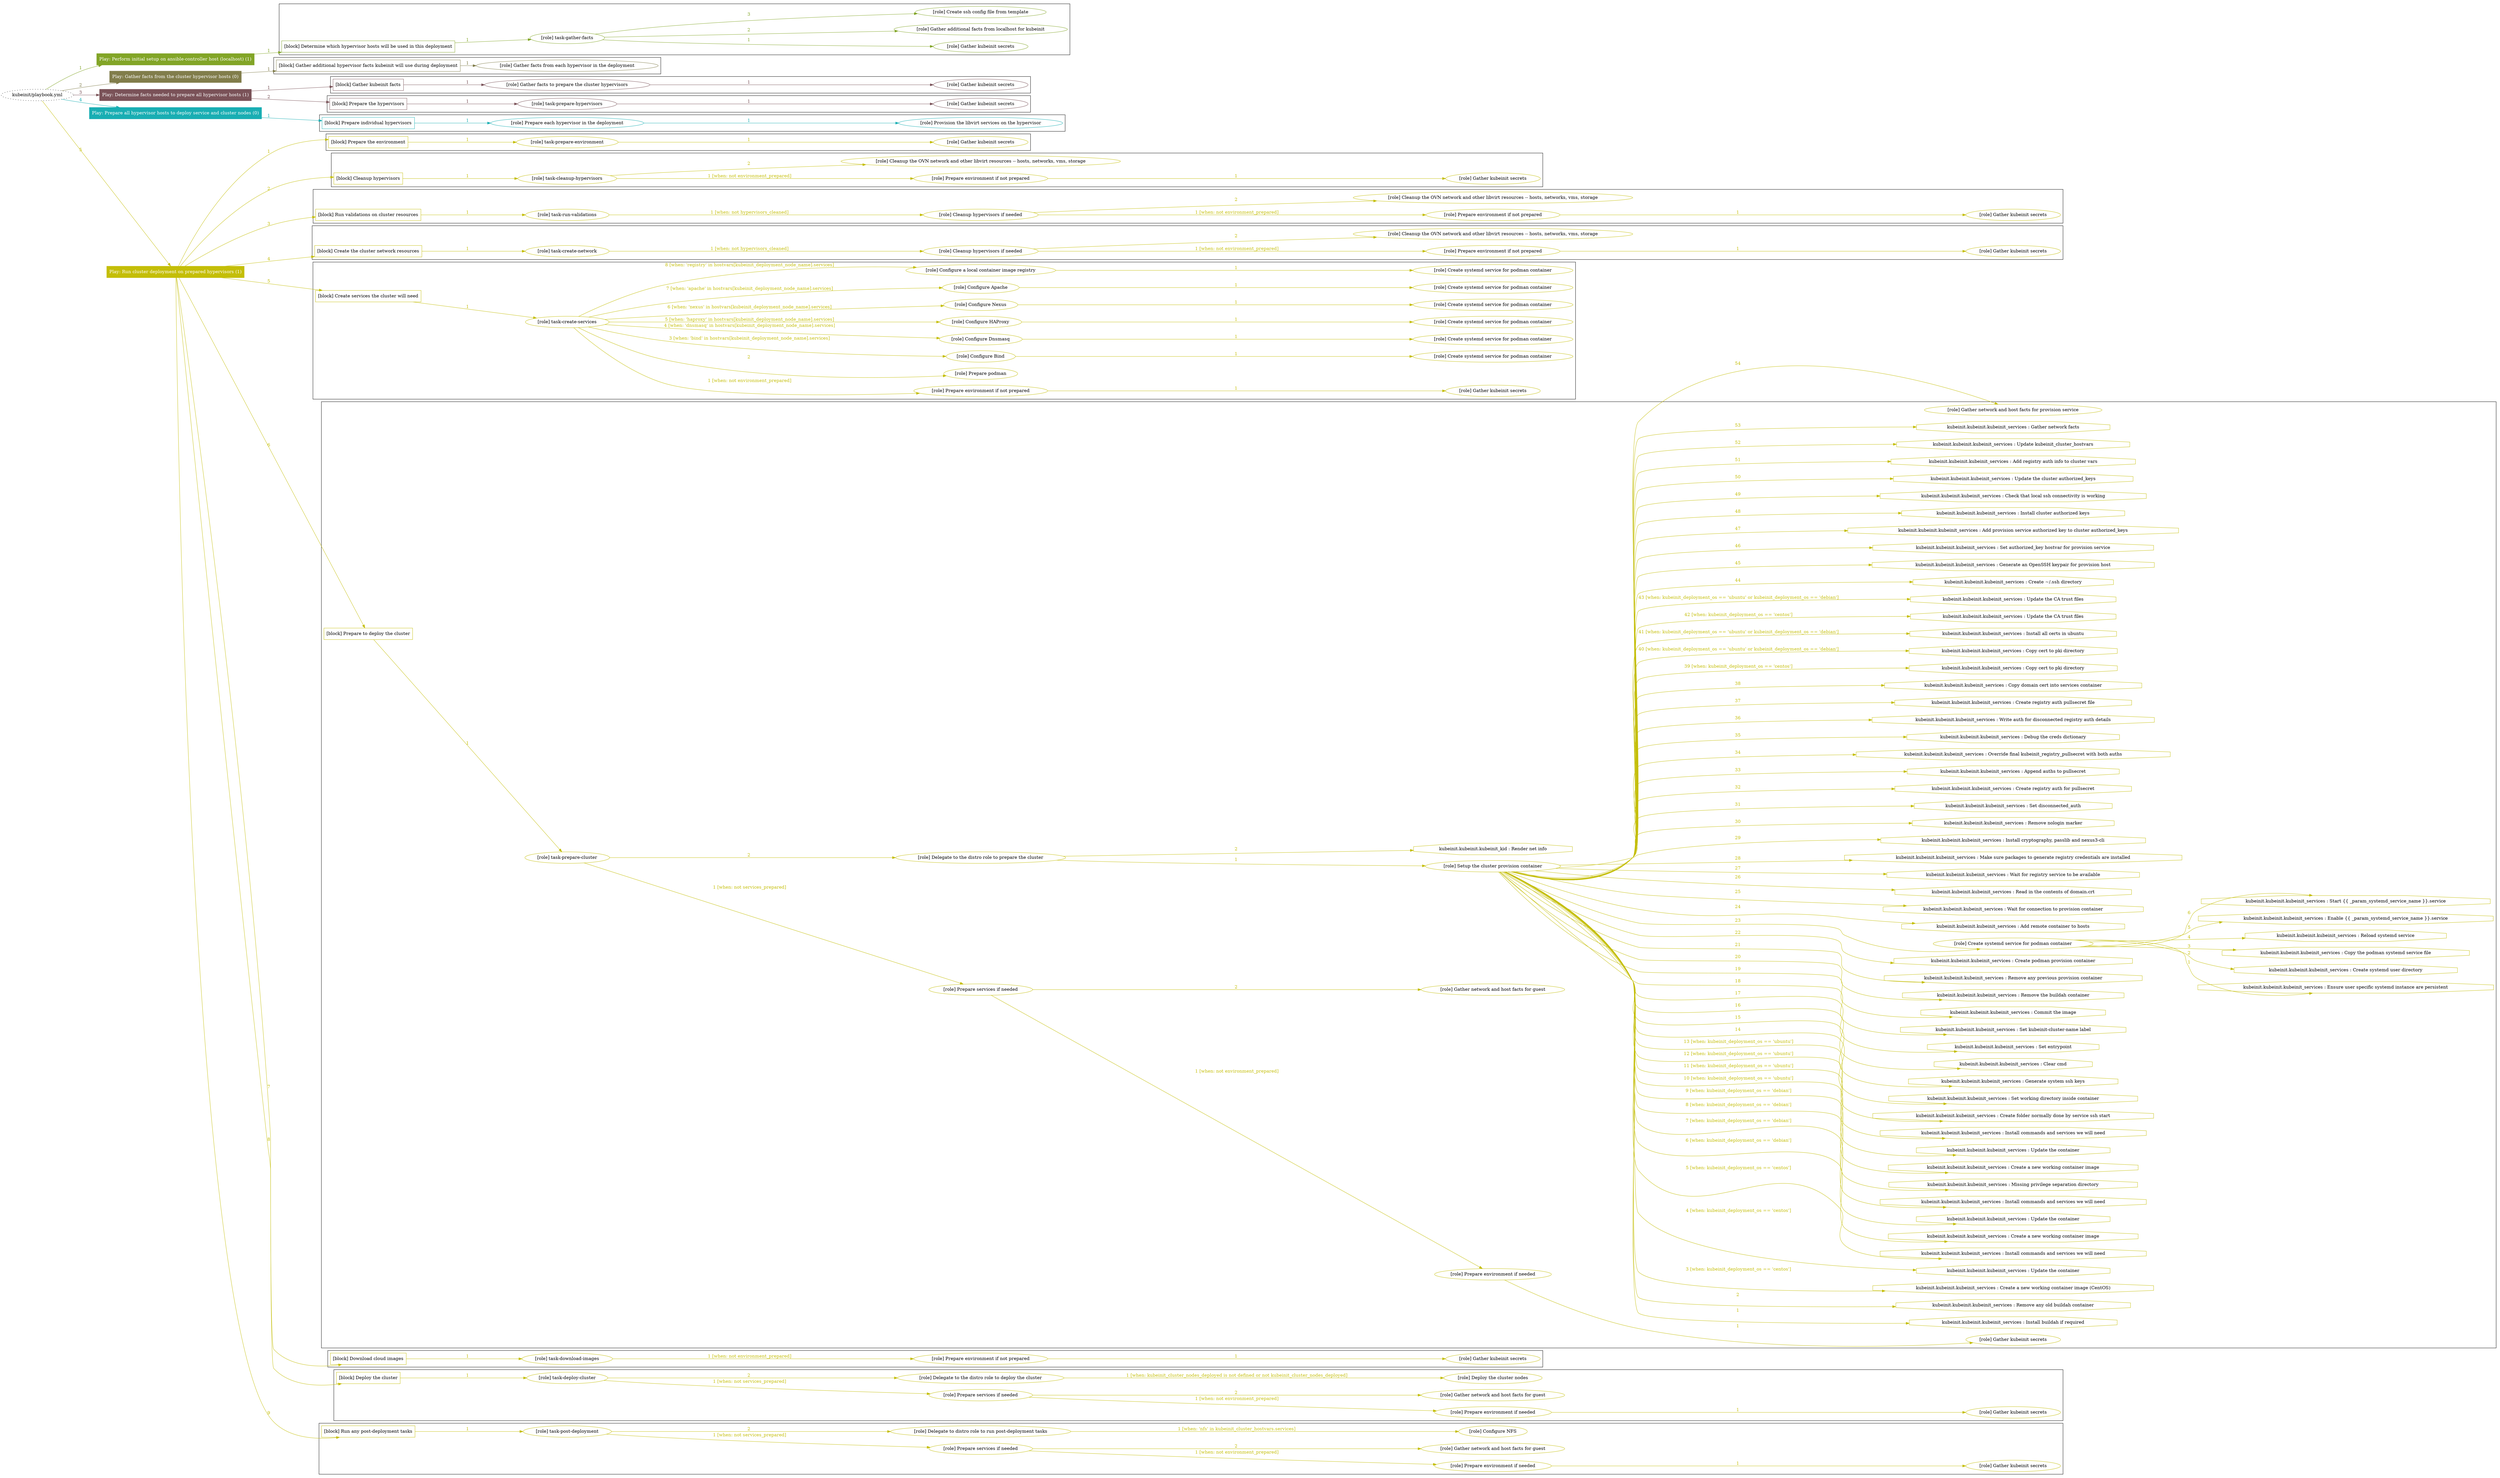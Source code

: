 digraph {
	graph [concentrate=true ordering=in rankdir=LR ratio=fill]
	edge [esep=5 sep=10]
	"kubeinit/playbook.yml" [URL="/home/runner/work/kubeinit/kubeinit/kubeinit/playbook.yml" id=playbook_984e9e5f style=dotted]
	"kubeinit/playbook.yml" -> play_780979a1 [label="1 " color="#82a527" fontcolor="#82a527" id=edge_b5489b7b labeltooltip="1 " tooltip="1 "]
	subgraph "Play: Perform initial setup on ansible-controller host (localhost) (1)" {
		play_780979a1 [label="Play: Perform initial setup on ansible-controller host (localhost) (1)" URL="/home/runner/work/kubeinit/kubeinit/kubeinit/playbook.yml" color="#82a527" fontcolor="#ffffff" id=play_780979a1 shape=box style=filled tooltip=localhost]
		play_780979a1 -> block_eb0502fe [label=1 color="#82a527" fontcolor="#82a527" id=edge_12ac4ff9 labeltooltip=1 tooltip=1]
		subgraph cluster_block_eb0502fe {
			block_eb0502fe [label="[block] Determine which hypervisor hosts will be used in this deployment" URL="/home/runner/work/kubeinit/kubeinit/kubeinit/playbook.yml" color="#82a527" id=block_eb0502fe labeltooltip="Determine which hypervisor hosts will be used in this deployment" shape=box tooltip="Determine which hypervisor hosts will be used in this deployment"]
			block_eb0502fe -> role_e443db75 [label="1 " color="#82a527" fontcolor="#82a527" id=edge_5db52e65 labeltooltip="1 " tooltip="1 "]
			subgraph "task-gather-facts" {
				role_e443db75 [label="[role] task-gather-facts" URL="/home/runner/work/kubeinit/kubeinit/kubeinit/playbook.yml" color="#82a527" id=role_e443db75 tooltip="task-gather-facts"]
				role_e443db75 -> role_2bba258f [label="1 " color="#82a527" fontcolor="#82a527" id=edge_4216d847 labeltooltip="1 " tooltip="1 "]
				subgraph "Gather kubeinit secrets" {
					role_2bba258f [label="[role] Gather kubeinit secrets" URL="/home/runner/.ansible/collections/ansible_collections/kubeinit/kubeinit/roles/kubeinit_prepare/tasks/build_hypervisors_group.yml" color="#82a527" id=role_2bba258f tooltip="Gather kubeinit secrets"]
				}
				role_e443db75 -> role_9f65bb6c [label="2 " color="#82a527" fontcolor="#82a527" id=edge_e248f163 labeltooltip="2 " tooltip="2 "]
				subgraph "Gather additional facts from localhost for kubeinit" {
					role_9f65bb6c [label="[role] Gather additional facts from localhost for kubeinit" URL="/home/runner/.ansible/collections/ansible_collections/kubeinit/kubeinit/roles/kubeinit_prepare/tasks/build_hypervisors_group.yml" color="#82a527" id=role_9f65bb6c tooltip="Gather additional facts from localhost for kubeinit"]
				}
				role_e443db75 -> role_f3a6ed21 [label="3 " color="#82a527" fontcolor="#82a527" id=edge_afa21af0 labeltooltip="3 " tooltip="3 "]
				subgraph "Create ssh config file from template" {
					role_f3a6ed21 [label="[role] Create ssh config file from template" URL="/home/runner/.ansible/collections/ansible_collections/kubeinit/kubeinit/roles/kubeinit_prepare/tasks/build_hypervisors_group.yml" color="#82a527" id=role_f3a6ed21 tooltip="Create ssh config file from template"]
				}
			}
		}
	}
	"kubeinit/playbook.yml" -> play_4618be67 [label="2 " color="#817d4b" fontcolor="#817d4b" id=edge_bcd04c0d labeltooltip="2 " tooltip="2 "]
	subgraph "Play: Gather facts from the cluster hypervisor hosts (0)" {
		play_4618be67 [label="Play: Gather facts from the cluster hypervisor hosts (0)" URL="/home/runner/work/kubeinit/kubeinit/kubeinit/playbook.yml" color="#817d4b" fontcolor="#ffffff" id=play_4618be67 shape=box style=filled tooltip="Play: Gather facts from the cluster hypervisor hosts (0)"]
		play_4618be67 -> block_fd960f0f [label=1 color="#817d4b" fontcolor="#817d4b" id=edge_3cfdcf31 labeltooltip=1 tooltip=1]
		subgraph cluster_block_fd960f0f {
			block_fd960f0f [label="[block] Gather additional hypervisor facts kubeinit will use during deployment" URL="/home/runner/work/kubeinit/kubeinit/kubeinit/playbook.yml" color="#817d4b" id=block_fd960f0f labeltooltip="Gather additional hypervisor facts kubeinit will use during deployment" shape=box tooltip="Gather additional hypervisor facts kubeinit will use during deployment"]
			block_fd960f0f -> role_b1d4ad73 [label="1 " color="#817d4b" fontcolor="#817d4b" id=edge_04874c93 labeltooltip="1 " tooltip="1 "]
			subgraph "Gather facts from each hypervisor in the deployment" {
				role_b1d4ad73 [label="[role] Gather facts from each hypervisor in the deployment" URL="/home/runner/work/kubeinit/kubeinit/kubeinit/playbook.yml" color="#817d4b" id=role_b1d4ad73 tooltip="Gather facts from each hypervisor in the deployment"]
			}
		}
	}
	"kubeinit/playbook.yml" -> play_a537525f [label="3 " color="#7a5258" fontcolor="#7a5258" id=edge_65c88004 labeltooltip="3 " tooltip="3 "]
	subgraph "Play: Determine facts needed to prepare all hypervisor hosts (1)" {
		play_a537525f [label="Play: Determine facts needed to prepare all hypervisor hosts (1)" URL="/home/runner/work/kubeinit/kubeinit/kubeinit/playbook.yml" color="#7a5258" fontcolor="#ffffff" id=play_a537525f shape=box style=filled tooltip=localhost]
		play_a537525f -> block_ebd3c8a0 [label=1 color="#7a5258" fontcolor="#7a5258" id=edge_423040b9 labeltooltip=1 tooltip=1]
		subgraph cluster_block_ebd3c8a0 {
			block_ebd3c8a0 [label="[block] Gather kubeinit facts" URL="/home/runner/work/kubeinit/kubeinit/kubeinit/playbook.yml" color="#7a5258" id=block_ebd3c8a0 labeltooltip="Gather kubeinit facts" shape=box tooltip="Gather kubeinit facts"]
			block_ebd3c8a0 -> role_c0c6a120 [label="1 " color="#7a5258" fontcolor="#7a5258" id=edge_23d26540 labeltooltip="1 " tooltip="1 "]
			subgraph "Gather facts to prepare the cluster hypervisors" {
				role_c0c6a120 [label="[role] Gather facts to prepare the cluster hypervisors" URL="/home/runner/work/kubeinit/kubeinit/kubeinit/playbook.yml" color="#7a5258" id=role_c0c6a120 tooltip="Gather facts to prepare the cluster hypervisors"]
				role_c0c6a120 -> role_86cd3a53 [label="1 " color="#7a5258" fontcolor="#7a5258" id=edge_d87718b0 labeltooltip="1 " tooltip="1 "]
				subgraph "Gather kubeinit secrets" {
					role_86cd3a53 [label="[role] Gather kubeinit secrets" URL="/home/runner/.ansible/collections/ansible_collections/kubeinit/kubeinit/roles/kubeinit_prepare/tasks/gather_kubeinit_facts.yml" color="#7a5258" id=role_86cd3a53 tooltip="Gather kubeinit secrets"]
				}
			}
		}
		play_a537525f -> block_d599feb7 [label=2 color="#7a5258" fontcolor="#7a5258" id=edge_a5997bfc labeltooltip=2 tooltip=2]
		subgraph cluster_block_d599feb7 {
			block_d599feb7 [label="[block] Prepare the hypervisors" URL="/home/runner/work/kubeinit/kubeinit/kubeinit/playbook.yml" color="#7a5258" id=block_d599feb7 labeltooltip="Prepare the hypervisors" shape=box tooltip="Prepare the hypervisors"]
			block_d599feb7 -> role_e1e14b8c [label="1 " color="#7a5258" fontcolor="#7a5258" id=edge_168cf3ff labeltooltip="1 " tooltip="1 "]
			subgraph "task-prepare-hypervisors" {
				role_e1e14b8c [label="[role] task-prepare-hypervisors" URL="/home/runner/work/kubeinit/kubeinit/kubeinit/playbook.yml" color="#7a5258" id=role_e1e14b8c tooltip="task-prepare-hypervisors"]
				role_e1e14b8c -> role_efbd079c [label="1 " color="#7a5258" fontcolor="#7a5258" id=edge_3ff02bb8 labeltooltip="1 " tooltip="1 "]
				subgraph "Gather kubeinit secrets" {
					role_efbd079c [label="[role] Gather kubeinit secrets" URL="/home/runner/.ansible/collections/ansible_collections/kubeinit/kubeinit/roles/kubeinit_prepare/tasks/gather_kubeinit_facts.yml" color="#7a5258" id=role_efbd079c tooltip="Gather kubeinit secrets"]
				}
			}
		}
	}
	"kubeinit/playbook.yml" -> play_c5da713f [label="4 " color="#19aeb3" fontcolor="#19aeb3" id=edge_84cb032a labeltooltip="4 " tooltip="4 "]
	subgraph "Play: Prepare all hypervisor hosts to deploy service and cluster nodes (0)" {
		play_c5da713f [label="Play: Prepare all hypervisor hosts to deploy service and cluster nodes (0)" URL="/home/runner/work/kubeinit/kubeinit/kubeinit/playbook.yml" color="#19aeb3" fontcolor="#ffffff" id=play_c5da713f shape=box style=filled tooltip="Play: Prepare all hypervisor hosts to deploy service and cluster nodes (0)"]
		play_c5da713f -> block_7cdc3abc [label=1 color="#19aeb3" fontcolor="#19aeb3" id=edge_4f0b43d5 labeltooltip=1 tooltip=1]
		subgraph cluster_block_7cdc3abc {
			block_7cdc3abc [label="[block] Prepare individual hypervisors" URL="/home/runner/work/kubeinit/kubeinit/kubeinit/playbook.yml" color="#19aeb3" id=block_7cdc3abc labeltooltip="Prepare individual hypervisors" shape=box tooltip="Prepare individual hypervisors"]
			block_7cdc3abc -> role_feb5e0b1 [label="1 " color="#19aeb3" fontcolor="#19aeb3" id=edge_00709a0c labeltooltip="1 " tooltip="1 "]
			subgraph "Prepare each hypervisor in the deployment" {
				role_feb5e0b1 [label="[role] Prepare each hypervisor in the deployment" URL="/home/runner/work/kubeinit/kubeinit/kubeinit/playbook.yml" color="#19aeb3" id=role_feb5e0b1 tooltip="Prepare each hypervisor in the deployment"]
				role_feb5e0b1 -> role_2197466c [label="1 " color="#19aeb3" fontcolor="#19aeb3" id=edge_686056cb labeltooltip="1 " tooltip="1 "]
				subgraph "Provision the libvirt services on the hypervisor" {
					role_2197466c [label="[role] Provision the libvirt services on the hypervisor" URL="/home/runner/.ansible/collections/ansible_collections/kubeinit/kubeinit/roles/kubeinit_prepare/tasks/prepare_hypervisor.yml" color="#19aeb3" id=role_2197466c tooltip="Provision the libvirt services on the hypervisor"]
				}
			}
		}
	}
	"kubeinit/playbook.yml" -> play_99f33f80 [label="5 " color="#c4be08" fontcolor="#c4be08" id=edge_e7ab1420 labeltooltip="5 " tooltip="5 "]
	subgraph "Play: Run cluster deployment on prepared hypervisors (1)" {
		play_99f33f80 [label="Play: Run cluster deployment on prepared hypervisors (1)" URL="/home/runner/work/kubeinit/kubeinit/kubeinit/playbook.yml" color="#c4be08" fontcolor="#ffffff" id=play_99f33f80 shape=box style=filled tooltip=localhost]
		play_99f33f80 -> block_32c1058f [label=1 color="#c4be08" fontcolor="#c4be08" id=edge_57621771 labeltooltip=1 tooltip=1]
		subgraph cluster_block_32c1058f {
			block_32c1058f [label="[block] Prepare the environment" URL="/home/runner/work/kubeinit/kubeinit/kubeinit/playbook.yml" color="#c4be08" id=block_32c1058f labeltooltip="Prepare the environment" shape=box tooltip="Prepare the environment"]
			block_32c1058f -> role_6f9ba47e [label="1 " color="#c4be08" fontcolor="#c4be08" id=edge_1c86573c labeltooltip="1 " tooltip="1 "]
			subgraph "task-prepare-environment" {
				role_6f9ba47e [label="[role] task-prepare-environment" URL="/home/runner/work/kubeinit/kubeinit/kubeinit/playbook.yml" color="#c4be08" id=role_6f9ba47e tooltip="task-prepare-environment"]
				role_6f9ba47e -> role_48a007a2 [label="1 " color="#c4be08" fontcolor="#c4be08" id=edge_8d57818d labeltooltip="1 " tooltip="1 "]
				subgraph "Gather kubeinit secrets" {
					role_48a007a2 [label="[role] Gather kubeinit secrets" URL="/home/runner/.ansible/collections/ansible_collections/kubeinit/kubeinit/roles/kubeinit_prepare/tasks/gather_kubeinit_facts.yml" color="#c4be08" id=role_48a007a2 tooltip="Gather kubeinit secrets"]
				}
			}
		}
		play_99f33f80 -> block_20253901 [label=2 color="#c4be08" fontcolor="#c4be08" id=edge_5f07d393 labeltooltip=2 tooltip=2]
		subgraph cluster_block_20253901 {
			block_20253901 [label="[block] Cleanup hypervisors" URL="/home/runner/work/kubeinit/kubeinit/kubeinit/playbook.yml" color="#c4be08" id=block_20253901 labeltooltip="Cleanup hypervisors" shape=box tooltip="Cleanup hypervisors"]
			block_20253901 -> role_de9232f1 [label="1 " color="#c4be08" fontcolor="#c4be08" id=edge_805b77de labeltooltip="1 " tooltip="1 "]
			subgraph "task-cleanup-hypervisors" {
				role_de9232f1 [label="[role] task-cleanup-hypervisors" URL="/home/runner/work/kubeinit/kubeinit/kubeinit/playbook.yml" color="#c4be08" id=role_de9232f1 tooltip="task-cleanup-hypervisors"]
				role_de9232f1 -> role_b217bec7 [label="1 [when: not environment_prepared]" color="#c4be08" fontcolor="#c4be08" id=edge_881133d5 labeltooltip="1 [when: not environment_prepared]" tooltip="1 [when: not environment_prepared]"]
				subgraph "Prepare environment if not prepared" {
					role_b217bec7 [label="[role] Prepare environment if not prepared" URL="/home/runner/.ansible/collections/ansible_collections/kubeinit/kubeinit/roles/kubeinit_prepare/tasks/cleanup_hypervisors.yml" color="#c4be08" id=role_b217bec7 tooltip="Prepare environment if not prepared"]
					role_b217bec7 -> role_88eb4227 [label="1 " color="#c4be08" fontcolor="#c4be08" id=edge_d2f7ce8d labeltooltip="1 " tooltip="1 "]
					subgraph "Gather kubeinit secrets" {
						role_88eb4227 [label="[role] Gather kubeinit secrets" URL="/home/runner/.ansible/collections/ansible_collections/kubeinit/kubeinit/roles/kubeinit_prepare/tasks/gather_kubeinit_facts.yml" color="#c4be08" id=role_88eb4227 tooltip="Gather kubeinit secrets"]
					}
				}
				role_de9232f1 -> role_1ef41f16 [label="2 " color="#c4be08" fontcolor="#c4be08" id=edge_00dc8572 labeltooltip="2 " tooltip="2 "]
				subgraph "Cleanup the OVN network and other libvirt resources -- hosts, networks, vms, storage" {
					role_1ef41f16 [label="[role] Cleanup the OVN network and other libvirt resources -- hosts, networks, vms, storage" URL="/home/runner/.ansible/collections/ansible_collections/kubeinit/kubeinit/roles/kubeinit_prepare/tasks/cleanup_hypervisors.yml" color="#c4be08" id=role_1ef41f16 tooltip="Cleanup the OVN network and other libvirt resources -- hosts, networks, vms, storage"]
				}
			}
		}
		play_99f33f80 -> block_53f6cf37 [label=3 color="#c4be08" fontcolor="#c4be08" id=edge_6e850eac labeltooltip=3 tooltip=3]
		subgraph cluster_block_53f6cf37 {
			block_53f6cf37 [label="[block] Run validations on cluster resources" URL="/home/runner/work/kubeinit/kubeinit/kubeinit/playbook.yml" color="#c4be08" id=block_53f6cf37 labeltooltip="Run validations on cluster resources" shape=box tooltip="Run validations on cluster resources"]
			block_53f6cf37 -> role_39eca357 [label="1 " color="#c4be08" fontcolor="#c4be08" id=edge_0e97b389 labeltooltip="1 " tooltip="1 "]
			subgraph "task-run-validations" {
				role_39eca357 [label="[role] task-run-validations" URL="/home/runner/work/kubeinit/kubeinit/kubeinit/playbook.yml" color="#c4be08" id=role_39eca357 tooltip="task-run-validations"]
				role_39eca357 -> role_c2c49ecb [label="1 [when: not hypervisors_cleaned]" color="#c4be08" fontcolor="#c4be08" id=edge_f0826bf3 labeltooltip="1 [when: not hypervisors_cleaned]" tooltip="1 [when: not hypervisors_cleaned]"]
				subgraph "Cleanup hypervisors if needed" {
					role_c2c49ecb [label="[role] Cleanup hypervisors if needed" URL="/home/runner/.ansible/collections/ansible_collections/kubeinit/kubeinit/roles/kubeinit_validations/tasks/main.yml" color="#c4be08" id=role_c2c49ecb tooltip="Cleanup hypervisors if needed"]
					role_c2c49ecb -> role_0303d876 [label="1 [when: not environment_prepared]" color="#c4be08" fontcolor="#c4be08" id=edge_aa2896c7 labeltooltip="1 [when: not environment_prepared]" tooltip="1 [when: not environment_prepared]"]
					subgraph "Prepare environment if not prepared" {
						role_0303d876 [label="[role] Prepare environment if not prepared" URL="/home/runner/.ansible/collections/ansible_collections/kubeinit/kubeinit/roles/kubeinit_prepare/tasks/cleanup_hypervisors.yml" color="#c4be08" id=role_0303d876 tooltip="Prepare environment if not prepared"]
						role_0303d876 -> role_da2bec33 [label="1 " color="#c4be08" fontcolor="#c4be08" id=edge_ca099f20 labeltooltip="1 " tooltip="1 "]
						subgraph "Gather kubeinit secrets" {
							role_da2bec33 [label="[role] Gather kubeinit secrets" URL="/home/runner/.ansible/collections/ansible_collections/kubeinit/kubeinit/roles/kubeinit_prepare/tasks/gather_kubeinit_facts.yml" color="#c4be08" id=role_da2bec33 tooltip="Gather kubeinit secrets"]
						}
					}
					role_c2c49ecb -> role_a9bafbcf [label="2 " color="#c4be08" fontcolor="#c4be08" id=edge_3392c0e2 labeltooltip="2 " tooltip="2 "]
					subgraph "Cleanup the OVN network and other libvirt resources -- hosts, networks, vms, storage" {
						role_a9bafbcf [label="[role] Cleanup the OVN network and other libvirt resources -- hosts, networks, vms, storage" URL="/home/runner/.ansible/collections/ansible_collections/kubeinit/kubeinit/roles/kubeinit_prepare/tasks/cleanup_hypervisors.yml" color="#c4be08" id=role_a9bafbcf tooltip="Cleanup the OVN network and other libvirt resources -- hosts, networks, vms, storage"]
					}
				}
			}
		}
		play_99f33f80 -> block_6aea9815 [label=4 color="#c4be08" fontcolor="#c4be08" id=edge_f5008b39 labeltooltip=4 tooltip=4]
		subgraph cluster_block_6aea9815 {
			block_6aea9815 [label="[block] Create the cluster network resources" URL="/home/runner/work/kubeinit/kubeinit/kubeinit/playbook.yml" color="#c4be08" id=block_6aea9815 labeltooltip="Create the cluster network resources" shape=box tooltip="Create the cluster network resources"]
			block_6aea9815 -> role_22e42c90 [label="1 " color="#c4be08" fontcolor="#c4be08" id=edge_abf15453 labeltooltip="1 " tooltip="1 "]
			subgraph "task-create-network" {
				role_22e42c90 [label="[role] task-create-network" URL="/home/runner/work/kubeinit/kubeinit/kubeinit/playbook.yml" color="#c4be08" id=role_22e42c90 tooltip="task-create-network"]
				role_22e42c90 -> role_96a22240 [label="1 [when: not hypervisors_cleaned]" color="#c4be08" fontcolor="#c4be08" id=edge_33254aff labeltooltip="1 [when: not hypervisors_cleaned]" tooltip="1 [when: not hypervisors_cleaned]"]
				subgraph "Cleanup hypervisors if needed" {
					role_96a22240 [label="[role] Cleanup hypervisors if needed" URL="/home/runner/.ansible/collections/ansible_collections/kubeinit/kubeinit/roles/kubeinit_libvirt/tasks/create_network.yml" color="#c4be08" id=role_96a22240 tooltip="Cleanup hypervisors if needed"]
					role_96a22240 -> role_51143f00 [label="1 [when: not environment_prepared]" color="#c4be08" fontcolor="#c4be08" id=edge_2ee4c538 labeltooltip="1 [when: not environment_prepared]" tooltip="1 [when: not environment_prepared]"]
					subgraph "Prepare environment if not prepared" {
						role_51143f00 [label="[role] Prepare environment if not prepared" URL="/home/runner/.ansible/collections/ansible_collections/kubeinit/kubeinit/roles/kubeinit_prepare/tasks/cleanup_hypervisors.yml" color="#c4be08" id=role_51143f00 tooltip="Prepare environment if not prepared"]
						role_51143f00 -> role_282b39a7 [label="1 " color="#c4be08" fontcolor="#c4be08" id=edge_1dca20e8 labeltooltip="1 " tooltip="1 "]
						subgraph "Gather kubeinit secrets" {
							role_282b39a7 [label="[role] Gather kubeinit secrets" URL="/home/runner/.ansible/collections/ansible_collections/kubeinit/kubeinit/roles/kubeinit_prepare/tasks/gather_kubeinit_facts.yml" color="#c4be08" id=role_282b39a7 tooltip="Gather kubeinit secrets"]
						}
					}
					role_96a22240 -> role_e622909d [label="2 " color="#c4be08" fontcolor="#c4be08" id=edge_bfcdb889 labeltooltip="2 " tooltip="2 "]
					subgraph "Cleanup the OVN network and other libvirt resources -- hosts, networks, vms, storage" {
						role_e622909d [label="[role] Cleanup the OVN network and other libvirt resources -- hosts, networks, vms, storage" URL="/home/runner/.ansible/collections/ansible_collections/kubeinit/kubeinit/roles/kubeinit_prepare/tasks/cleanup_hypervisors.yml" color="#c4be08" id=role_e622909d tooltip="Cleanup the OVN network and other libvirt resources -- hosts, networks, vms, storage"]
					}
				}
			}
		}
		play_99f33f80 -> block_6d471364 [label=5 color="#c4be08" fontcolor="#c4be08" id=edge_7c01a99d labeltooltip=5 tooltip=5]
		subgraph cluster_block_6d471364 {
			block_6d471364 [label="[block] Create services the cluster will need" URL="/home/runner/work/kubeinit/kubeinit/kubeinit/playbook.yml" color="#c4be08" id=block_6d471364 labeltooltip="Create services the cluster will need" shape=box tooltip="Create services the cluster will need"]
			block_6d471364 -> role_4ed0b7bb [label="1 " color="#c4be08" fontcolor="#c4be08" id=edge_f45e2245 labeltooltip="1 " tooltip="1 "]
			subgraph "task-create-services" {
				role_4ed0b7bb [label="[role] task-create-services" URL="/home/runner/work/kubeinit/kubeinit/kubeinit/playbook.yml" color="#c4be08" id=role_4ed0b7bb tooltip="task-create-services"]
				role_4ed0b7bb -> role_d1353d26 [label="1 [when: not environment_prepared]" color="#c4be08" fontcolor="#c4be08" id=edge_0efca7ef labeltooltip="1 [when: not environment_prepared]" tooltip="1 [when: not environment_prepared]"]
				subgraph "Prepare environment if not prepared" {
					role_d1353d26 [label="[role] Prepare environment if not prepared" URL="/home/runner/.ansible/collections/ansible_collections/kubeinit/kubeinit/roles/kubeinit_services/tasks/main.yml" color="#c4be08" id=role_d1353d26 tooltip="Prepare environment if not prepared"]
					role_d1353d26 -> role_39773444 [label="1 " color="#c4be08" fontcolor="#c4be08" id=edge_2aff9c90 labeltooltip="1 " tooltip="1 "]
					subgraph "Gather kubeinit secrets" {
						role_39773444 [label="[role] Gather kubeinit secrets" URL="/home/runner/.ansible/collections/ansible_collections/kubeinit/kubeinit/roles/kubeinit_prepare/tasks/gather_kubeinit_facts.yml" color="#c4be08" id=role_39773444 tooltip="Gather kubeinit secrets"]
					}
				}
				role_4ed0b7bb -> role_ad4576e1 [label="2 " color="#c4be08" fontcolor="#c4be08" id=edge_04133799 labeltooltip="2 " tooltip="2 "]
				subgraph "Prepare podman" {
					role_ad4576e1 [label="[role] Prepare podman" URL="/home/runner/.ansible/collections/ansible_collections/kubeinit/kubeinit/roles/kubeinit_services/tasks/00_create_service_pod.yml" color="#c4be08" id=role_ad4576e1 tooltip="Prepare podman"]
				}
				role_4ed0b7bb -> role_d9754dc9 [label="3 [when: 'bind' in hostvars[kubeinit_deployment_node_name].services]" color="#c4be08" fontcolor="#c4be08" id=edge_72d06a95 labeltooltip="3 [when: 'bind' in hostvars[kubeinit_deployment_node_name].services]" tooltip="3 [when: 'bind' in hostvars[kubeinit_deployment_node_name].services]"]
				subgraph "Configure Bind" {
					role_d9754dc9 [label="[role] Configure Bind" URL="/home/runner/.ansible/collections/ansible_collections/kubeinit/kubeinit/roles/kubeinit_services/tasks/start_services_containers.yml" color="#c4be08" id=role_d9754dc9 tooltip="Configure Bind"]
					role_d9754dc9 -> role_37d46598 [label="1 " color="#c4be08" fontcolor="#c4be08" id=edge_b9d793c4 labeltooltip="1 " tooltip="1 "]
					subgraph "Create systemd service for podman container" {
						role_37d46598 [label="[role] Create systemd service for podman container" URL="/home/runner/.ansible/collections/ansible_collections/kubeinit/kubeinit/roles/kubeinit_bind/tasks/main.yml" color="#c4be08" id=role_37d46598 tooltip="Create systemd service for podman container"]
					}
				}
				role_4ed0b7bb -> role_869853a8 [label="4 [when: 'dnsmasq' in hostvars[kubeinit_deployment_node_name].services]" color="#c4be08" fontcolor="#c4be08" id=edge_39840bfd labeltooltip="4 [when: 'dnsmasq' in hostvars[kubeinit_deployment_node_name].services]" tooltip="4 [when: 'dnsmasq' in hostvars[kubeinit_deployment_node_name].services]"]
				subgraph "Configure Dnsmasq" {
					role_869853a8 [label="[role] Configure Dnsmasq" URL="/home/runner/.ansible/collections/ansible_collections/kubeinit/kubeinit/roles/kubeinit_services/tasks/start_services_containers.yml" color="#c4be08" id=role_869853a8 tooltip="Configure Dnsmasq"]
					role_869853a8 -> role_6b6e38ae [label="1 " color="#c4be08" fontcolor="#c4be08" id=edge_22eb1023 labeltooltip="1 " tooltip="1 "]
					subgraph "Create systemd service for podman container" {
						role_6b6e38ae [label="[role] Create systemd service for podman container" URL="/home/runner/.ansible/collections/ansible_collections/kubeinit/kubeinit/roles/kubeinit_dnsmasq/tasks/main.yml" color="#c4be08" id=role_6b6e38ae tooltip="Create systemd service for podman container"]
					}
				}
				role_4ed0b7bb -> role_5725def9 [label="5 [when: 'haproxy' in hostvars[kubeinit_deployment_node_name].services]" color="#c4be08" fontcolor="#c4be08" id=edge_51685a11 labeltooltip="5 [when: 'haproxy' in hostvars[kubeinit_deployment_node_name].services]" tooltip="5 [when: 'haproxy' in hostvars[kubeinit_deployment_node_name].services]"]
				subgraph "Configure HAProxy" {
					role_5725def9 [label="[role] Configure HAProxy" URL="/home/runner/.ansible/collections/ansible_collections/kubeinit/kubeinit/roles/kubeinit_services/tasks/start_services_containers.yml" color="#c4be08" id=role_5725def9 tooltip="Configure HAProxy"]
					role_5725def9 -> role_330c0c52 [label="1 " color="#c4be08" fontcolor="#c4be08" id=edge_77dfe0df labeltooltip="1 " tooltip="1 "]
					subgraph "Create systemd service for podman container" {
						role_330c0c52 [label="[role] Create systemd service for podman container" URL="/home/runner/.ansible/collections/ansible_collections/kubeinit/kubeinit/roles/kubeinit_haproxy/tasks/main.yml" color="#c4be08" id=role_330c0c52 tooltip="Create systemd service for podman container"]
					}
				}
				role_4ed0b7bb -> role_683046f6 [label="6 [when: 'nexus' in hostvars[kubeinit_deployment_node_name].services]" color="#c4be08" fontcolor="#c4be08" id=edge_bc074711 labeltooltip="6 [when: 'nexus' in hostvars[kubeinit_deployment_node_name].services]" tooltip="6 [when: 'nexus' in hostvars[kubeinit_deployment_node_name].services]"]
				subgraph "Configure Nexus" {
					role_683046f6 [label="[role] Configure Nexus" URL="/home/runner/.ansible/collections/ansible_collections/kubeinit/kubeinit/roles/kubeinit_services/tasks/start_services_containers.yml" color="#c4be08" id=role_683046f6 tooltip="Configure Nexus"]
					role_683046f6 -> role_b79145d2 [label="1 " color="#c4be08" fontcolor="#c4be08" id=edge_3f908533 labeltooltip="1 " tooltip="1 "]
					subgraph "Create systemd service for podman container" {
						role_b79145d2 [label="[role] Create systemd service for podman container" URL="/home/runner/.ansible/collections/ansible_collections/kubeinit/kubeinit/roles/kubeinit_nexus/tasks/main.yml" color="#c4be08" id=role_b79145d2 tooltip="Create systemd service for podman container"]
					}
				}
				role_4ed0b7bb -> role_436c24ab [label="7 [when: 'apache' in hostvars[kubeinit_deployment_node_name].services]" color="#c4be08" fontcolor="#c4be08" id=edge_46afa2c3 labeltooltip="7 [when: 'apache' in hostvars[kubeinit_deployment_node_name].services]" tooltip="7 [when: 'apache' in hostvars[kubeinit_deployment_node_name].services]"]
				subgraph "Configure Apache" {
					role_436c24ab [label="[role] Configure Apache" URL="/home/runner/.ansible/collections/ansible_collections/kubeinit/kubeinit/roles/kubeinit_services/tasks/start_services_containers.yml" color="#c4be08" id=role_436c24ab tooltip="Configure Apache"]
					role_436c24ab -> role_b05a9d3d [label="1 " color="#c4be08" fontcolor="#c4be08" id=edge_f79cf837 labeltooltip="1 " tooltip="1 "]
					subgraph "Create systemd service for podman container" {
						role_b05a9d3d [label="[role] Create systemd service for podman container" URL="/home/runner/.ansible/collections/ansible_collections/kubeinit/kubeinit/roles/kubeinit_apache/tasks/main.yml" color="#c4be08" id=role_b05a9d3d tooltip="Create systemd service for podman container"]
					}
				}
				role_4ed0b7bb -> role_850f4bef [label="8 [when: 'registry' in hostvars[kubeinit_deployment_node_name].services]" color="#c4be08" fontcolor="#c4be08" id=edge_a6ed0311 labeltooltip="8 [when: 'registry' in hostvars[kubeinit_deployment_node_name].services]" tooltip="8 [when: 'registry' in hostvars[kubeinit_deployment_node_name].services]"]
				subgraph "Configure a local container image registry" {
					role_850f4bef [label="[role] Configure a local container image registry" URL="/home/runner/.ansible/collections/ansible_collections/kubeinit/kubeinit/roles/kubeinit_services/tasks/start_services_containers.yml" color="#c4be08" id=role_850f4bef tooltip="Configure a local container image registry"]
					role_850f4bef -> role_c5cf1aa7 [label="1 " color="#c4be08" fontcolor="#c4be08" id=edge_68ab408a labeltooltip="1 " tooltip="1 "]
					subgraph "Create systemd service for podman container" {
						role_c5cf1aa7 [label="[role] Create systemd service for podman container" URL="/home/runner/.ansible/collections/ansible_collections/kubeinit/kubeinit/roles/kubeinit_registry/tasks/main.yml" color="#c4be08" id=role_c5cf1aa7 tooltip="Create systemd service for podman container"]
					}
				}
			}
		}
		play_99f33f80 -> block_6d9b7afc [label=6 color="#c4be08" fontcolor="#c4be08" id=edge_4a39c8bf labeltooltip=6 tooltip=6]
		subgraph cluster_block_6d9b7afc {
			block_6d9b7afc [label="[block] Prepare to deploy the cluster" URL="/home/runner/work/kubeinit/kubeinit/kubeinit/playbook.yml" color="#c4be08" id=block_6d9b7afc labeltooltip="Prepare to deploy the cluster" shape=box tooltip="Prepare to deploy the cluster"]
			block_6d9b7afc -> role_e6b37471 [label="1 " color="#c4be08" fontcolor="#c4be08" id=edge_40c2e876 labeltooltip="1 " tooltip="1 "]
			subgraph "task-prepare-cluster" {
				role_e6b37471 [label="[role] task-prepare-cluster" URL="/home/runner/work/kubeinit/kubeinit/kubeinit/playbook.yml" color="#c4be08" id=role_e6b37471 tooltip="task-prepare-cluster"]
				role_e6b37471 -> role_b9b62cbd [label="1 [when: not services_prepared]" color="#c4be08" fontcolor="#c4be08" id=edge_4664f99f labeltooltip="1 [when: not services_prepared]" tooltip="1 [when: not services_prepared]"]
				subgraph "Prepare services if needed" {
					role_b9b62cbd [label="[role] Prepare services if needed" URL="/home/runner/.ansible/collections/ansible_collections/kubeinit/kubeinit/roles/kubeinit_prepare/tasks/prepare_cluster.yml" color="#c4be08" id=role_b9b62cbd tooltip="Prepare services if needed"]
					role_b9b62cbd -> role_4b56cb5b [label="1 [when: not environment_prepared]" color="#c4be08" fontcolor="#c4be08" id=edge_ead353c8 labeltooltip="1 [when: not environment_prepared]" tooltip="1 [when: not environment_prepared]"]
					subgraph "Prepare environment if needed" {
						role_4b56cb5b [label="[role] Prepare environment if needed" URL="/home/runner/.ansible/collections/ansible_collections/kubeinit/kubeinit/roles/kubeinit_services/tasks/prepare_services.yml" color="#c4be08" id=role_4b56cb5b tooltip="Prepare environment if needed"]
						role_4b56cb5b -> role_b257a9de [label="1 " color="#c4be08" fontcolor="#c4be08" id=edge_805e54a0 labeltooltip="1 " tooltip="1 "]
						subgraph "Gather kubeinit secrets" {
							role_b257a9de [label="[role] Gather kubeinit secrets" URL="/home/runner/.ansible/collections/ansible_collections/kubeinit/kubeinit/roles/kubeinit_prepare/tasks/gather_kubeinit_facts.yml" color="#c4be08" id=role_b257a9de tooltip="Gather kubeinit secrets"]
						}
					}
					role_b9b62cbd -> role_003eaff0 [label="2 " color="#c4be08" fontcolor="#c4be08" id=edge_b9bcfeba labeltooltip="2 " tooltip="2 "]
					subgraph "Gather network and host facts for guest" {
						role_003eaff0 [label="[role] Gather network and host facts for guest" URL="/home/runner/.ansible/collections/ansible_collections/kubeinit/kubeinit/roles/kubeinit_services/tasks/prepare_services.yml" color="#c4be08" id=role_003eaff0 tooltip="Gather network and host facts for guest"]
					}
				}
				role_e6b37471 -> role_4cd4191e [label="2 " color="#c4be08" fontcolor="#c4be08" id=edge_1443e186 labeltooltip="2 " tooltip="2 "]
				subgraph "Delegate to the distro role to prepare the cluster" {
					role_4cd4191e [label="[role] Delegate to the distro role to prepare the cluster" URL="/home/runner/.ansible/collections/ansible_collections/kubeinit/kubeinit/roles/kubeinit_prepare/tasks/prepare_cluster.yml" color="#c4be08" id=role_4cd4191e tooltip="Delegate to the distro role to prepare the cluster"]
					role_4cd4191e -> role_5cbd010d [label="1 " color="#c4be08" fontcolor="#c4be08" id=edge_a69cde10 labeltooltip="1 " tooltip="1 "]
					subgraph "Setup the cluster provision container" {
						role_5cbd010d [label="[role] Setup the cluster provision container" URL="/home/runner/.ansible/collections/ansible_collections/kubeinit/kubeinit/roles/kubeinit_kid/tasks/prepare_cluster.yml" color="#c4be08" id=role_5cbd010d tooltip="Setup the cluster provision container"]
						task_065b720d [label="kubeinit.kubeinit.kubeinit_services : Install buildah if required" URL="/home/runner/.ansible/collections/ansible_collections/kubeinit/kubeinit/roles/kubeinit_services/tasks/create_provision_container.yml" color="#c4be08" id=task_065b720d shape=octagon tooltip="kubeinit.kubeinit.kubeinit_services : Install buildah if required"]
						role_5cbd010d -> task_065b720d [label="1 " color="#c4be08" fontcolor="#c4be08" id=edge_3e4df4db labeltooltip="1 " tooltip="1 "]
						task_823d959d [label="kubeinit.kubeinit.kubeinit_services : Remove any old buildah container" URL="/home/runner/.ansible/collections/ansible_collections/kubeinit/kubeinit/roles/kubeinit_services/tasks/create_provision_container.yml" color="#c4be08" id=task_823d959d shape=octagon tooltip="kubeinit.kubeinit.kubeinit_services : Remove any old buildah container"]
						role_5cbd010d -> task_823d959d [label="2 " color="#c4be08" fontcolor="#c4be08" id=edge_41684e03 labeltooltip="2 " tooltip="2 "]
						task_438926a1 [label="kubeinit.kubeinit.kubeinit_services : Create a new working container image (CentOS)" URL="/home/runner/.ansible/collections/ansible_collections/kubeinit/kubeinit/roles/kubeinit_services/tasks/create_provision_container.yml" color="#c4be08" id=task_438926a1 shape=octagon tooltip="kubeinit.kubeinit.kubeinit_services : Create a new working container image (CentOS)"]
						role_5cbd010d -> task_438926a1 [label="3 [when: kubeinit_deployment_os == 'centos']" color="#c4be08" fontcolor="#c4be08" id=edge_a330a496 labeltooltip="3 [when: kubeinit_deployment_os == 'centos']" tooltip="3 [when: kubeinit_deployment_os == 'centos']"]
						task_f4ea35e0 [label="kubeinit.kubeinit.kubeinit_services : Update the container" URL="/home/runner/.ansible/collections/ansible_collections/kubeinit/kubeinit/roles/kubeinit_services/tasks/create_provision_container.yml" color="#c4be08" id=task_f4ea35e0 shape=octagon tooltip="kubeinit.kubeinit.kubeinit_services : Update the container"]
						role_5cbd010d -> task_f4ea35e0 [label="4 [when: kubeinit_deployment_os == 'centos']" color="#c4be08" fontcolor="#c4be08" id=edge_6a03a74b labeltooltip="4 [when: kubeinit_deployment_os == 'centos']" tooltip="4 [when: kubeinit_deployment_os == 'centos']"]
						task_4ca2abcb [label="kubeinit.kubeinit.kubeinit_services : Install commands and services we will need" URL="/home/runner/.ansible/collections/ansible_collections/kubeinit/kubeinit/roles/kubeinit_services/tasks/create_provision_container.yml" color="#c4be08" id=task_4ca2abcb shape=octagon tooltip="kubeinit.kubeinit.kubeinit_services : Install commands and services we will need"]
						role_5cbd010d -> task_4ca2abcb [label="5 [when: kubeinit_deployment_os == 'centos']" color="#c4be08" fontcolor="#c4be08" id=edge_58338e5e labeltooltip="5 [when: kubeinit_deployment_os == 'centos']" tooltip="5 [when: kubeinit_deployment_os == 'centos']"]
						task_90195d9c [label="kubeinit.kubeinit.kubeinit_services : Create a new working container image" URL="/home/runner/.ansible/collections/ansible_collections/kubeinit/kubeinit/roles/kubeinit_services/tasks/create_provision_container.yml" color="#c4be08" id=task_90195d9c shape=octagon tooltip="kubeinit.kubeinit.kubeinit_services : Create a new working container image"]
						role_5cbd010d -> task_90195d9c [label="6 [when: kubeinit_deployment_os == 'debian']" color="#c4be08" fontcolor="#c4be08" id=edge_a13f68bd labeltooltip="6 [when: kubeinit_deployment_os == 'debian']" tooltip="6 [when: kubeinit_deployment_os == 'debian']"]
						task_2117c7d3 [label="kubeinit.kubeinit.kubeinit_services : Update the container" URL="/home/runner/.ansible/collections/ansible_collections/kubeinit/kubeinit/roles/kubeinit_services/tasks/create_provision_container.yml" color="#c4be08" id=task_2117c7d3 shape=octagon tooltip="kubeinit.kubeinit.kubeinit_services : Update the container"]
						role_5cbd010d -> task_2117c7d3 [label="7 [when: kubeinit_deployment_os == 'debian']" color="#c4be08" fontcolor="#c4be08" id=edge_f955f1d2 labeltooltip="7 [when: kubeinit_deployment_os == 'debian']" tooltip="7 [when: kubeinit_deployment_os == 'debian']"]
						task_a9d19fce [label="kubeinit.kubeinit.kubeinit_services : Install commands and services we will need" URL="/home/runner/.ansible/collections/ansible_collections/kubeinit/kubeinit/roles/kubeinit_services/tasks/create_provision_container.yml" color="#c4be08" id=task_a9d19fce shape=octagon tooltip="kubeinit.kubeinit.kubeinit_services : Install commands and services we will need"]
						role_5cbd010d -> task_a9d19fce [label="8 [when: kubeinit_deployment_os == 'debian']" color="#c4be08" fontcolor="#c4be08" id=edge_d9663316 labeltooltip="8 [when: kubeinit_deployment_os == 'debian']" tooltip="8 [when: kubeinit_deployment_os == 'debian']"]
						task_7b7a7c27 [label="kubeinit.kubeinit.kubeinit_services : Missing privilege separation directory" URL="/home/runner/.ansible/collections/ansible_collections/kubeinit/kubeinit/roles/kubeinit_services/tasks/create_provision_container.yml" color="#c4be08" id=task_7b7a7c27 shape=octagon tooltip="kubeinit.kubeinit.kubeinit_services : Missing privilege separation directory"]
						role_5cbd010d -> task_7b7a7c27 [label="9 [when: kubeinit_deployment_os == 'debian']" color="#c4be08" fontcolor="#c4be08" id=edge_9ce67f7e labeltooltip="9 [when: kubeinit_deployment_os == 'debian']" tooltip="9 [when: kubeinit_deployment_os == 'debian']"]
						task_ca70bf54 [label="kubeinit.kubeinit.kubeinit_services : Create a new working container image" URL="/home/runner/.ansible/collections/ansible_collections/kubeinit/kubeinit/roles/kubeinit_services/tasks/create_provision_container.yml" color="#c4be08" id=task_ca70bf54 shape=octagon tooltip="kubeinit.kubeinit.kubeinit_services : Create a new working container image"]
						role_5cbd010d -> task_ca70bf54 [label="10 [when: kubeinit_deployment_os == 'ubuntu']" color="#c4be08" fontcolor="#c4be08" id=edge_724bbbb3 labeltooltip="10 [when: kubeinit_deployment_os == 'ubuntu']" tooltip="10 [when: kubeinit_deployment_os == 'ubuntu']"]
						task_da4b77d8 [label="kubeinit.kubeinit.kubeinit_services : Update the container" URL="/home/runner/.ansible/collections/ansible_collections/kubeinit/kubeinit/roles/kubeinit_services/tasks/create_provision_container.yml" color="#c4be08" id=task_da4b77d8 shape=octagon tooltip="kubeinit.kubeinit.kubeinit_services : Update the container"]
						role_5cbd010d -> task_da4b77d8 [label="11 [when: kubeinit_deployment_os == 'ubuntu']" color="#c4be08" fontcolor="#c4be08" id=edge_3a41a2c2 labeltooltip="11 [when: kubeinit_deployment_os == 'ubuntu']" tooltip="11 [when: kubeinit_deployment_os == 'ubuntu']"]
						task_df15d82b [label="kubeinit.kubeinit.kubeinit_services : Install commands and services we will need" URL="/home/runner/.ansible/collections/ansible_collections/kubeinit/kubeinit/roles/kubeinit_services/tasks/create_provision_container.yml" color="#c4be08" id=task_df15d82b shape=octagon tooltip="kubeinit.kubeinit.kubeinit_services : Install commands and services we will need"]
						role_5cbd010d -> task_df15d82b [label="12 [when: kubeinit_deployment_os == 'ubuntu']" color="#c4be08" fontcolor="#c4be08" id=edge_935ebbf6 labeltooltip="12 [when: kubeinit_deployment_os == 'ubuntu']" tooltip="12 [when: kubeinit_deployment_os == 'ubuntu']"]
						task_3c8e0bf3 [label="kubeinit.kubeinit.kubeinit_services : Create folder normally done by service ssh start" URL="/home/runner/.ansible/collections/ansible_collections/kubeinit/kubeinit/roles/kubeinit_services/tasks/create_provision_container.yml" color="#c4be08" id=task_3c8e0bf3 shape=octagon tooltip="kubeinit.kubeinit.kubeinit_services : Create folder normally done by service ssh start"]
						role_5cbd010d -> task_3c8e0bf3 [label="13 [when: kubeinit_deployment_os == 'ubuntu']" color="#c4be08" fontcolor="#c4be08" id=edge_0558e372 labeltooltip="13 [when: kubeinit_deployment_os == 'ubuntu']" tooltip="13 [when: kubeinit_deployment_os == 'ubuntu']"]
						task_33f97746 [label="kubeinit.kubeinit.kubeinit_services : Set working directory inside container" URL="/home/runner/.ansible/collections/ansible_collections/kubeinit/kubeinit/roles/kubeinit_services/tasks/create_provision_container.yml" color="#c4be08" id=task_33f97746 shape=octagon tooltip="kubeinit.kubeinit.kubeinit_services : Set working directory inside container"]
						role_5cbd010d -> task_33f97746 [label="14 " color="#c4be08" fontcolor="#c4be08" id=edge_fd7acf5a labeltooltip="14 " tooltip="14 "]
						task_23df8654 [label="kubeinit.kubeinit.kubeinit_services : Generate system ssh keys" URL="/home/runner/.ansible/collections/ansible_collections/kubeinit/kubeinit/roles/kubeinit_services/tasks/create_provision_container.yml" color="#c4be08" id=task_23df8654 shape=octagon tooltip="kubeinit.kubeinit.kubeinit_services : Generate system ssh keys"]
						role_5cbd010d -> task_23df8654 [label="15 " color="#c4be08" fontcolor="#c4be08" id=edge_8af2bbd5 labeltooltip="15 " tooltip="15 "]
						task_94dfad2f [label="kubeinit.kubeinit.kubeinit_services : Clear cmd" URL="/home/runner/.ansible/collections/ansible_collections/kubeinit/kubeinit/roles/kubeinit_services/tasks/create_provision_container.yml" color="#c4be08" id=task_94dfad2f shape=octagon tooltip="kubeinit.kubeinit.kubeinit_services : Clear cmd"]
						role_5cbd010d -> task_94dfad2f [label="16 " color="#c4be08" fontcolor="#c4be08" id=edge_e06d0641 labeltooltip="16 " tooltip="16 "]
						task_6e6a334e [label="kubeinit.kubeinit.kubeinit_services : Set entrypoint" URL="/home/runner/.ansible/collections/ansible_collections/kubeinit/kubeinit/roles/kubeinit_services/tasks/create_provision_container.yml" color="#c4be08" id=task_6e6a334e shape=octagon tooltip="kubeinit.kubeinit.kubeinit_services : Set entrypoint"]
						role_5cbd010d -> task_6e6a334e [label="17 " color="#c4be08" fontcolor="#c4be08" id=edge_a4e7b450 labeltooltip="17 " tooltip="17 "]
						task_cc9a699f [label="kubeinit.kubeinit.kubeinit_services : Set kubeinit-cluster-name label" URL="/home/runner/.ansible/collections/ansible_collections/kubeinit/kubeinit/roles/kubeinit_services/tasks/create_provision_container.yml" color="#c4be08" id=task_cc9a699f shape=octagon tooltip="kubeinit.kubeinit.kubeinit_services : Set kubeinit-cluster-name label"]
						role_5cbd010d -> task_cc9a699f [label="18 " color="#c4be08" fontcolor="#c4be08" id=edge_13480b3a labeltooltip="18 " tooltip="18 "]
						task_68b8cfeb [label="kubeinit.kubeinit.kubeinit_services : Commit the image" URL="/home/runner/.ansible/collections/ansible_collections/kubeinit/kubeinit/roles/kubeinit_services/tasks/create_provision_container.yml" color="#c4be08" id=task_68b8cfeb shape=octagon tooltip="kubeinit.kubeinit.kubeinit_services : Commit the image"]
						role_5cbd010d -> task_68b8cfeb [label="19 " color="#c4be08" fontcolor="#c4be08" id=edge_02482d05 labeltooltip="19 " tooltip="19 "]
						task_f4d3afb0 [label="kubeinit.kubeinit.kubeinit_services : Remove the buildah container" URL="/home/runner/.ansible/collections/ansible_collections/kubeinit/kubeinit/roles/kubeinit_services/tasks/create_provision_container.yml" color="#c4be08" id=task_f4d3afb0 shape=octagon tooltip="kubeinit.kubeinit.kubeinit_services : Remove the buildah container"]
						role_5cbd010d -> task_f4d3afb0 [label="20 " color="#c4be08" fontcolor="#c4be08" id=edge_bed57dcc labeltooltip="20 " tooltip="20 "]
						task_ea834e10 [label="kubeinit.kubeinit.kubeinit_services : Remove any previous provision container" URL="/home/runner/.ansible/collections/ansible_collections/kubeinit/kubeinit/roles/kubeinit_services/tasks/create_provision_container.yml" color="#c4be08" id=task_ea834e10 shape=octagon tooltip="kubeinit.kubeinit.kubeinit_services : Remove any previous provision container"]
						role_5cbd010d -> task_ea834e10 [label="21 " color="#c4be08" fontcolor="#c4be08" id=edge_6fca2707 labeltooltip="21 " tooltip="21 "]
						task_ae714fab [label="kubeinit.kubeinit.kubeinit_services : Create podman provision container" URL="/home/runner/.ansible/collections/ansible_collections/kubeinit/kubeinit/roles/kubeinit_services/tasks/create_provision_container.yml" color="#c4be08" id=task_ae714fab shape=octagon tooltip="kubeinit.kubeinit.kubeinit_services : Create podman provision container"]
						role_5cbd010d -> task_ae714fab [label="22 " color="#c4be08" fontcolor="#c4be08" id=edge_2e6f4042 labeltooltip="22 " tooltip="22 "]
						role_5cbd010d -> role_4a8aae6c [label="23 " color="#c4be08" fontcolor="#c4be08" id=edge_296dc6a5 labeltooltip="23 " tooltip="23 "]
						subgraph "Create systemd service for podman container" {
							role_4a8aae6c [label="[role] Create systemd service for podman container" URL="/home/runner/.ansible/collections/ansible_collections/kubeinit/kubeinit/roles/kubeinit_services/tasks/create_provision_container.yml" color="#c4be08" id=role_4a8aae6c tooltip="Create systemd service for podman container"]
							task_15c50e7c [label="kubeinit.kubeinit.kubeinit_services : Ensure user specific systemd instance are persistent" URL="/home/runner/.ansible/collections/ansible_collections/kubeinit/kubeinit/roles/kubeinit_services/tasks/create_managed_service.yml" color="#c4be08" id=task_15c50e7c shape=octagon tooltip="kubeinit.kubeinit.kubeinit_services : Ensure user specific systemd instance are persistent"]
							role_4a8aae6c -> task_15c50e7c [label="1 " color="#c4be08" fontcolor="#c4be08" id=edge_348caf7a labeltooltip="1 " tooltip="1 "]
							task_139cdeb1 [label="kubeinit.kubeinit.kubeinit_services : Create systemd user directory" URL="/home/runner/.ansible/collections/ansible_collections/kubeinit/kubeinit/roles/kubeinit_services/tasks/create_managed_service.yml" color="#c4be08" id=task_139cdeb1 shape=octagon tooltip="kubeinit.kubeinit.kubeinit_services : Create systemd user directory"]
							role_4a8aae6c -> task_139cdeb1 [label="2 " color="#c4be08" fontcolor="#c4be08" id=edge_2c342150 labeltooltip="2 " tooltip="2 "]
							task_5977a243 [label="kubeinit.kubeinit.kubeinit_services : Copy the podman systemd service file" URL="/home/runner/.ansible/collections/ansible_collections/kubeinit/kubeinit/roles/kubeinit_services/tasks/create_managed_service.yml" color="#c4be08" id=task_5977a243 shape=octagon tooltip="kubeinit.kubeinit.kubeinit_services : Copy the podman systemd service file"]
							role_4a8aae6c -> task_5977a243 [label="3 " color="#c4be08" fontcolor="#c4be08" id=edge_5b63ebe4 labeltooltip="3 " tooltip="3 "]
							task_caeab594 [label="kubeinit.kubeinit.kubeinit_services : Reload systemd service" URL="/home/runner/.ansible/collections/ansible_collections/kubeinit/kubeinit/roles/kubeinit_services/tasks/create_managed_service.yml" color="#c4be08" id=task_caeab594 shape=octagon tooltip="kubeinit.kubeinit.kubeinit_services : Reload systemd service"]
							role_4a8aae6c -> task_caeab594 [label="4 " color="#c4be08" fontcolor="#c4be08" id=edge_a4b89ad8 labeltooltip="4 " tooltip="4 "]
							task_1e35ad74 [label="kubeinit.kubeinit.kubeinit_services : Enable {{ _param_systemd_service_name }}.service" URL="/home/runner/.ansible/collections/ansible_collections/kubeinit/kubeinit/roles/kubeinit_services/tasks/create_managed_service.yml" color="#c4be08" id=task_1e35ad74 shape=octagon tooltip="kubeinit.kubeinit.kubeinit_services : Enable {{ _param_systemd_service_name }}.service"]
							role_4a8aae6c -> task_1e35ad74 [label="5 " color="#c4be08" fontcolor="#c4be08" id=edge_ff5139be labeltooltip="5 " tooltip="5 "]
							task_0a66c41c [label="kubeinit.kubeinit.kubeinit_services : Start {{ _param_systemd_service_name }}.service" URL="/home/runner/.ansible/collections/ansible_collections/kubeinit/kubeinit/roles/kubeinit_services/tasks/create_managed_service.yml" color="#c4be08" id=task_0a66c41c shape=octagon tooltip="kubeinit.kubeinit.kubeinit_services : Start {{ _param_systemd_service_name }}.service"]
							role_4a8aae6c -> task_0a66c41c [label="6 " color="#c4be08" fontcolor="#c4be08" id=edge_b0b6abdf labeltooltip="6 " tooltip="6 "]
						}
						task_6360e923 [label="kubeinit.kubeinit.kubeinit_services : Add remote container to hosts" URL="/home/runner/.ansible/collections/ansible_collections/kubeinit/kubeinit/roles/kubeinit_services/tasks/create_provision_container.yml" color="#c4be08" id=task_6360e923 shape=octagon tooltip="kubeinit.kubeinit.kubeinit_services : Add remote container to hosts"]
						role_5cbd010d -> task_6360e923 [label="24 " color="#c4be08" fontcolor="#c4be08" id=edge_6423f9f6 labeltooltip="24 " tooltip="24 "]
						task_9f7fc02f [label="kubeinit.kubeinit.kubeinit_services : Wait for connection to provision container" URL="/home/runner/.ansible/collections/ansible_collections/kubeinit/kubeinit/roles/kubeinit_services/tasks/create_provision_container.yml" color="#c4be08" id=task_9f7fc02f shape=octagon tooltip="kubeinit.kubeinit.kubeinit_services : Wait for connection to provision container"]
						role_5cbd010d -> task_9f7fc02f [label="25 " color="#c4be08" fontcolor="#c4be08" id=edge_fe0efbea labeltooltip="25 " tooltip="25 "]
						task_e6976c80 [label="kubeinit.kubeinit.kubeinit_services : Read in the contents of domain.crt" URL="/home/runner/.ansible/collections/ansible_collections/kubeinit/kubeinit/roles/kubeinit_services/tasks/create_provision_container.yml" color="#c4be08" id=task_e6976c80 shape=octagon tooltip="kubeinit.kubeinit.kubeinit_services : Read in the contents of domain.crt"]
						role_5cbd010d -> task_e6976c80 [label="26 " color="#c4be08" fontcolor="#c4be08" id=edge_c8601fe6 labeltooltip="26 " tooltip="26 "]
						task_d0282157 [label="kubeinit.kubeinit.kubeinit_services : Wait for registry service to be available" URL="/home/runner/.ansible/collections/ansible_collections/kubeinit/kubeinit/roles/kubeinit_services/tasks/create_provision_container.yml" color="#c4be08" id=task_d0282157 shape=octagon tooltip="kubeinit.kubeinit.kubeinit_services : Wait for registry service to be available"]
						role_5cbd010d -> task_d0282157 [label="27 " color="#c4be08" fontcolor="#c4be08" id=edge_78e38680 labeltooltip="27 " tooltip="27 "]
						task_a0aa22a3 [label="kubeinit.kubeinit.kubeinit_services : Make sure packages to generate registry credentials are installed" URL="/home/runner/.ansible/collections/ansible_collections/kubeinit/kubeinit/roles/kubeinit_services/tasks/create_provision_container.yml" color="#c4be08" id=task_a0aa22a3 shape=octagon tooltip="kubeinit.kubeinit.kubeinit_services : Make sure packages to generate registry credentials are installed"]
						role_5cbd010d -> task_a0aa22a3 [label="28 " color="#c4be08" fontcolor="#c4be08" id=edge_1959167f labeltooltip="28 " tooltip="28 "]
						task_5374cbbe [label="kubeinit.kubeinit.kubeinit_services : Install cryptography, passlib and nexus3-cli" URL="/home/runner/.ansible/collections/ansible_collections/kubeinit/kubeinit/roles/kubeinit_services/tasks/create_provision_container.yml" color="#c4be08" id=task_5374cbbe shape=octagon tooltip="kubeinit.kubeinit.kubeinit_services : Install cryptography, passlib and nexus3-cli"]
						role_5cbd010d -> task_5374cbbe [label="29 " color="#c4be08" fontcolor="#c4be08" id=edge_571a0c5e labeltooltip="29 " tooltip="29 "]
						task_bae4280b [label="kubeinit.kubeinit.kubeinit_services : Remove nologin marker" URL="/home/runner/.ansible/collections/ansible_collections/kubeinit/kubeinit/roles/kubeinit_services/tasks/create_provision_container.yml" color="#c4be08" id=task_bae4280b shape=octagon tooltip="kubeinit.kubeinit.kubeinit_services : Remove nologin marker"]
						role_5cbd010d -> task_bae4280b [label="30 " color="#c4be08" fontcolor="#c4be08" id=edge_08105664 labeltooltip="30 " tooltip="30 "]
						task_9a9acb4c [label="kubeinit.kubeinit.kubeinit_services : Set disconnected_auth" URL="/home/runner/.ansible/collections/ansible_collections/kubeinit/kubeinit/roles/kubeinit_services/tasks/create_provision_container.yml" color="#c4be08" id=task_9a9acb4c shape=octagon tooltip="kubeinit.kubeinit.kubeinit_services : Set disconnected_auth"]
						role_5cbd010d -> task_9a9acb4c [label="31 " color="#c4be08" fontcolor="#c4be08" id=edge_d3252d80 labeltooltip="31 " tooltip="31 "]
						task_867ccf3e [label="kubeinit.kubeinit.kubeinit_services : Create registry auth for pullsecret" URL="/home/runner/.ansible/collections/ansible_collections/kubeinit/kubeinit/roles/kubeinit_services/tasks/create_provision_container.yml" color="#c4be08" id=task_867ccf3e shape=octagon tooltip="kubeinit.kubeinit.kubeinit_services : Create registry auth for pullsecret"]
						role_5cbd010d -> task_867ccf3e [label="32 " color="#c4be08" fontcolor="#c4be08" id=edge_fc312a3d labeltooltip="32 " tooltip="32 "]
						task_333ec072 [label="kubeinit.kubeinit.kubeinit_services : Append auths to pullsecret" URL="/home/runner/.ansible/collections/ansible_collections/kubeinit/kubeinit/roles/kubeinit_services/tasks/create_provision_container.yml" color="#c4be08" id=task_333ec072 shape=octagon tooltip="kubeinit.kubeinit.kubeinit_services : Append auths to pullsecret"]
						role_5cbd010d -> task_333ec072 [label="33 " color="#c4be08" fontcolor="#c4be08" id=edge_39b6f0cd labeltooltip="33 " tooltip="33 "]
						task_c8715e08 [label="kubeinit.kubeinit.kubeinit_services : Override final kubeinit_registry_pullsecret with both auths" URL="/home/runner/.ansible/collections/ansible_collections/kubeinit/kubeinit/roles/kubeinit_services/tasks/create_provision_container.yml" color="#c4be08" id=task_c8715e08 shape=octagon tooltip="kubeinit.kubeinit.kubeinit_services : Override final kubeinit_registry_pullsecret with both auths"]
						role_5cbd010d -> task_c8715e08 [label="34 " color="#c4be08" fontcolor="#c4be08" id=edge_d4499930 labeltooltip="34 " tooltip="34 "]
						task_0eb4cec3 [label="kubeinit.kubeinit.kubeinit_services : Debug the creds dictionary" URL="/home/runner/.ansible/collections/ansible_collections/kubeinit/kubeinit/roles/kubeinit_services/tasks/create_provision_container.yml" color="#c4be08" id=task_0eb4cec3 shape=octagon tooltip="kubeinit.kubeinit.kubeinit_services : Debug the creds dictionary"]
						role_5cbd010d -> task_0eb4cec3 [label="35 " color="#c4be08" fontcolor="#c4be08" id=edge_071ebcd7 labeltooltip="35 " tooltip="35 "]
						task_5c880fe3 [label="kubeinit.kubeinit.kubeinit_services : Write auth for disconnected registry auth details" URL="/home/runner/.ansible/collections/ansible_collections/kubeinit/kubeinit/roles/kubeinit_services/tasks/create_provision_container.yml" color="#c4be08" id=task_5c880fe3 shape=octagon tooltip="kubeinit.kubeinit.kubeinit_services : Write auth for disconnected registry auth details"]
						role_5cbd010d -> task_5c880fe3 [label="36 " color="#c4be08" fontcolor="#c4be08" id=edge_feb133a9 labeltooltip="36 " tooltip="36 "]
						task_d8bf78e4 [label="kubeinit.kubeinit.kubeinit_services : Create registry auth pullsecret file" URL="/home/runner/.ansible/collections/ansible_collections/kubeinit/kubeinit/roles/kubeinit_services/tasks/create_provision_container.yml" color="#c4be08" id=task_d8bf78e4 shape=octagon tooltip="kubeinit.kubeinit.kubeinit_services : Create registry auth pullsecret file"]
						role_5cbd010d -> task_d8bf78e4 [label="37 " color="#c4be08" fontcolor="#c4be08" id=edge_fb2d6a29 labeltooltip="37 " tooltip="37 "]
						task_3ad401c3 [label="kubeinit.kubeinit.kubeinit_services : Copy domain cert into services container" URL="/home/runner/.ansible/collections/ansible_collections/kubeinit/kubeinit/roles/kubeinit_services/tasks/create_provision_container.yml" color="#c4be08" id=task_3ad401c3 shape=octagon tooltip="kubeinit.kubeinit.kubeinit_services : Copy domain cert into services container"]
						role_5cbd010d -> task_3ad401c3 [label="38 " color="#c4be08" fontcolor="#c4be08" id=edge_945ab173 labeltooltip="38 " tooltip="38 "]
						task_fe0fec51 [label="kubeinit.kubeinit.kubeinit_services : Copy cert to pki directory" URL="/home/runner/.ansible/collections/ansible_collections/kubeinit/kubeinit/roles/kubeinit_services/tasks/create_provision_container.yml" color="#c4be08" id=task_fe0fec51 shape=octagon tooltip="kubeinit.kubeinit.kubeinit_services : Copy cert to pki directory"]
						role_5cbd010d -> task_fe0fec51 [label="39 [when: kubeinit_deployment_os == 'centos']" color="#c4be08" fontcolor="#c4be08" id=edge_953f2061 labeltooltip="39 [when: kubeinit_deployment_os == 'centos']" tooltip="39 [when: kubeinit_deployment_os == 'centos']"]
						task_39954c62 [label="kubeinit.kubeinit.kubeinit_services : Copy cert to pki directory" URL="/home/runner/.ansible/collections/ansible_collections/kubeinit/kubeinit/roles/kubeinit_services/tasks/create_provision_container.yml" color="#c4be08" id=task_39954c62 shape=octagon tooltip="kubeinit.kubeinit.kubeinit_services : Copy cert to pki directory"]
						role_5cbd010d -> task_39954c62 [label="40 [when: kubeinit_deployment_os == 'ubuntu' or kubeinit_deployment_os == 'debian']" color="#c4be08" fontcolor="#c4be08" id=edge_47d2e035 labeltooltip="40 [when: kubeinit_deployment_os == 'ubuntu' or kubeinit_deployment_os == 'debian']" tooltip="40 [when: kubeinit_deployment_os == 'ubuntu' or kubeinit_deployment_os == 'debian']"]
						task_e9e2782c [label="kubeinit.kubeinit.kubeinit_services : Install all certs in ubuntu" URL="/home/runner/.ansible/collections/ansible_collections/kubeinit/kubeinit/roles/kubeinit_services/tasks/create_provision_container.yml" color="#c4be08" id=task_e9e2782c shape=octagon tooltip="kubeinit.kubeinit.kubeinit_services : Install all certs in ubuntu"]
						role_5cbd010d -> task_e9e2782c [label="41 [when: kubeinit_deployment_os == 'ubuntu' or kubeinit_deployment_os == 'debian']" color="#c4be08" fontcolor="#c4be08" id=edge_b1e2a2ec labeltooltip="41 [when: kubeinit_deployment_os == 'ubuntu' or kubeinit_deployment_os == 'debian']" tooltip="41 [when: kubeinit_deployment_os == 'ubuntu' or kubeinit_deployment_os == 'debian']"]
						task_9bc69d2c [label="kubeinit.kubeinit.kubeinit_services : Update the CA trust files" URL="/home/runner/.ansible/collections/ansible_collections/kubeinit/kubeinit/roles/kubeinit_services/tasks/create_provision_container.yml" color="#c4be08" id=task_9bc69d2c shape=octagon tooltip="kubeinit.kubeinit.kubeinit_services : Update the CA trust files"]
						role_5cbd010d -> task_9bc69d2c [label="42 [when: kubeinit_deployment_os == 'centos']" color="#c4be08" fontcolor="#c4be08" id=edge_fb6a7680 labeltooltip="42 [when: kubeinit_deployment_os == 'centos']" tooltip="42 [when: kubeinit_deployment_os == 'centos']"]
						task_6623f523 [label="kubeinit.kubeinit.kubeinit_services : Update the CA trust files" URL="/home/runner/.ansible/collections/ansible_collections/kubeinit/kubeinit/roles/kubeinit_services/tasks/create_provision_container.yml" color="#c4be08" id=task_6623f523 shape=octagon tooltip="kubeinit.kubeinit.kubeinit_services : Update the CA trust files"]
						role_5cbd010d -> task_6623f523 [label="43 [when: kubeinit_deployment_os == 'ubuntu' or kubeinit_deployment_os == 'debian']" color="#c4be08" fontcolor="#c4be08" id=edge_73bb74bf labeltooltip="43 [when: kubeinit_deployment_os == 'ubuntu' or kubeinit_deployment_os == 'debian']" tooltip="43 [when: kubeinit_deployment_os == 'ubuntu' or kubeinit_deployment_os == 'debian']"]
						task_91135a6a [label="kubeinit.kubeinit.kubeinit_services : Create ~/.ssh directory" URL="/home/runner/.ansible/collections/ansible_collections/kubeinit/kubeinit/roles/kubeinit_services/tasks/create_provision_container.yml" color="#c4be08" id=task_91135a6a shape=octagon tooltip="kubeinit.kubeinit.kubeinit_services : Create ~/.ssh directory"]
						role_5cbd010d -> task_91135a6a [label="44 " color="#c4be08" fontcolor="#c4be08" id=edge_0b2dcd42 labeltooltip="44 " tooltip="44 "]
						task_be6a6eaf [label="kubeinit.kubeinit.kubeinit_services : Generate an OpenSSH keypair for provision host" URL="/home/runner/.ansible/collections/ansible_collections/kubeinit/kubeinit/roles/kubeinit_services/tasks/create_provision_container.yml" color="#c4be08" id=task_be6a6eaf shape=octagon tooltip="kubeinit.kubeinit.kubeinit_services : Generate an OpenSSH keypair for provision host"]
						role_5cbd010d -> task_be6a6eaf [label="45 " color="#c4be08" fontcolor="#c4be08" id=edge_437013ea labeltooltip="45 " tooltip="45 "]
						task_39964d19 [label="kubeinit.kubeinit.kubeinit_services : Set authorized_key hostvar for provision service" URL="/home/runner/.ansible/collections/ansible_collections/kubeinit/kubeinit/roles/kubeinit_services/tasks/create_provision_container.yml" color="#c4be08" id=task_39964d19 shape=octagon tooltip="kubeinit.kubeinit.kubeinit_services : Set authorized_key hostvar for provision service"]
						role_5cbd010d -> task_39964d19 [label="46 " color="#c4be08" fontcolor="#c4be08" id=edge_f843652c labeltooltip="46 " tooltip="46 "]
						task_38b3dd6c [label="kubeinit.kubeinit.kubeinit_services : Add provision service authorized key to cluster authorized_keys" URL="/home/runner/.ansible/collections/ansible_collections/kubeinit/kubeinit/roles/kubeinit_services/tasks/create_provision_container.yml" color="#c4be08" id=task_38b3dd6c shape=octagon tooltip="kubeinit.kubeinit.kubeinit_services : Add provision service authorized key to cluster authorized_keys"]
						role_5cbd010d -> task_38b3dd6c [label="47 " color="#c4be08" fontcolor="#c4be08" id=edge_f4244e3e labeltooltip="47 " tooltip="47 "]
						task_aba1f8a1 [label="kubeinit.kubeinit.kubeinit_services : Install cluster authorized keys" URL="/home/runner/.ansible/collections/ansible_collections/kubeinit/kubeinit/roles/kubeinit_services/tasks/create_provision_container.yml" color="#c4be08" id=task_aba1f8a1 shape=octagon tooltip="kubeinit.kubeinit.kubeinit_services : Install cluster authorized keys"]
						role_5cbd010d -> task_aba1f8a1 [label="48 " color="#c4be08" fontcolor="#c4be08" id=edge_45dc832c labeltooltip="48 " tooltip="48 "]
						task_7280d863 [label="kubeinit.kubeinit.kubeinit_services : Check that local ssh connectivity is working" URL="/home/runner/.ansible/collections/ansible_collections/kubeinit/kubeinit/roles/kubeinit_services/tasks/create_provision_container.yml" color="#c4be08" id=task_7280d863 shape=octagon tooltip="kubeinit.kubeinit.kubeinit_services : Check that local ssh connectivity is working"]
						role_5cbd010d -> task_7280d863 [label="49 " color="#c4be08" fontcolor="#c4be08" id=edge_ac88ab10 labeltooltip="49 " tooltip="49 "]
						task_2df50966 [label="kubeinit.kubeinit.kubeinit_services : Update the cluster authorized_keys" URL="/home/runner/.ansible/collections/ansible_collections/kubeinit/kubeinit/roles/kubeinit_services/tasks/create_provision_container.yml" color="#c4be08" id=task_2df50966 shape=octagon tooltip="kubeinit.kubeinit.kubeinit_services : Update the cluster authorized_keys"]
						role_5cbd010d -> task_2df50966 [label="50 " color="#c4be08" fontcolor="#c4be08" id=edge_5bfffad8 labeltooltip="50 " tooltip="50 "]
						task_81fd2c1f [label="kubeinit.kubeinit.kubeinit_services : Add registry auth info to cluster vars" URL="/home/runner/.ansible/collections/ansible_collections/kubeinit/kubeinit/roles/kubeinit_services/tasks/create_provision_container.yml" color="#c4be08" id=task_81fd2c1f shape=octagon tooltip="kubeinit.kubeinit.kubeinit_services : Add registry auth info to cluster vars"]
						role_5cbd010d -> task_81fd2c1f [label="51 " color="#c4be08" fontcolor="#c4be08" id=edge_7eeeeebb labeltooltip="51 " tooltip="51 "]
						task_186857fe [label="kubeinit.kubeinit.kubeinit_services : Update kubeinit_cluster_hostvars" URL="/home/runner/.ansible/collections/ansible_collections/kubeinit/kubeinit/roles/kubeinit_services/tasks/create_provision_container.yml" color="#c4be08" id=task_186857fe shape=octagon tooltip="kubeinit.kubeinit.kubeinit_services : Update kubeinit_cluster_hostvars"]
						role_5cbd010d -> task_186857fe [label="52 " color="#c4be08" fontcolor="#c4be08" id=edge_25efe745 labeltooltip="52 " tooltip="52 "]
						task_0a3fe7c8 [label="kubeinit.kubeinit.kubeinit_services : Gather network facts" URL="/home/runner/.ansible/collections/ansible_collections/kubeinit/kubeinit/roles/kubeinit_services/tasks/create_provision_container.yml" color="#c4be08" id=task_0a3fe7c8 shape=octagon tooltip="kubeinit.kubeinit.kubeinit_services : Gather network facts"]
						role_5cbd010d -> task_0a3fe7c8 [label="53 " color="#c4be08" fontcolor="#c4be08" id=edge_d0b166b7 labeltooltip="53 " tooltip="53 "]
						role_5cbd010d -> role_6dd0958a [label="54 " color="#c4be08" fontcolor="#c4be08" id=edge_a9cc76bb labeltooltip="54 " tooltip="54 "]
						subgraph "Gather network and host facts for provision service" {
							role_6dd0958a [label="[role] Gather network and host facts for provision service" URL="/home/runner/.ansible/collections/ansible_collections/kubeinit/kubeinit/roles/kubeinit_services/tasks/create_provision_container.yml" color="#c4be08" id=role_6dd0958a tooltip="Gather network and host facts for provision service"]
						}
					}
					task_035c3555 [label="kubeinit.kubeinit.kubeinit_kid : Render net info" URL="/home/runner/.ansible/collections/ansible_collections/kubeinit/kubeinit/roles/kubeinit_kid/tasks/prepare_cluster.yml" color="#c4be08" id=task_035c3555 shape=octagon tooltip="kubeinit.kubeinit.kubeinit_kid : Render net info"]
					role_4cd4191e -> task_035c3555 [label="2 " color="#c4be08" fontcolor="#c4be08" id=edge_3ff46910 labeltooltip="2 " tooltip="2 "]
				}
			}
		}
		play_99f33f80 -> block_2ddd5564 [label=7 color="#c4be08" fontcolor="#c4be08" id=edge_29123c91 labeltooltip=7 tooltip=7]
		subgraph cluster_block_2ddd5564 {
			block_2ddd5564 [label="[block] Download cloud images" URL="/home/runner/work/kubeinit/kubeinit/kubeinit/playbook.yml" color="#c4be08" id=block_2ddd5564 labeltooltip="Download cloud images" shape=box tooltip="Download cloud images"]
			block_2ddd5564 -> role_6b4ac299 [label="1 " color="#c4be08" fontcolor="#c4be08" id=edge_284d835a labeltooltip="1 " tooltip="1 "]
			subgraph "task-download-images" {
				role_6b4ac299 [label="[role] task-download-images" URL="/home/runner/work/kubeinit/kubeinit/kubeinit/playbook.yml" color="#c4be08" id=role_6b4ac299 tooltip="task-download-images"]
				role_6b4ac299 -> role_0b4d3243 [label="1 [when: not environment_prepared]" color="#c4be08" fontcolor="#c4be08" id=edge_5651d5e6 labeltooltip="1 [when: not environment_prepared]" tooltip="1 [when: not environment_prepared]"]
				subgraph "Prepare environment if not prepared" {
					role_0b4d3243 [label="[role] Prepare environment if not prepared" URL="/home/runner/.ansible/collections/ansible_collections/kubeinit/kubeinit/roles/kubeinit_libvirt/tasks/download_cloud_images.yml" color="#c4be08" id=role_0b4d3243 tooltip="Prepare environment if not prepared"]
					role_0b4d3243 -> role_50103bd2 [label="1 " color="#c4be08" fontcolor="#c4be08" id=edge_ea1800e1 labeltooltip="1 " tooltip="1 "]
					subgraph "Gather kubeinit secrets" {
						role_50103bd2 [label="[role] Gather kubeinit secrets" URL="/home/runner/.ansible/collections/ansible_collections/kubeinit/kubeinit/roles/kubeinit_prepare/tasks/gather_kubeinit_facts.yml" color="#c4be08" id=role_50103bd2 tooltip="Gather kubeinit secrets"]
					}
				}
			}
		}
		play_99f33f80 -> block_020d3d3b [label=8 color="#c4be08" fontcolor="#c4be08" id=edge_6699b17d labeltooltip=8 tooltip=8]
		subgraph cluster_block_020d3d3b {
			block_020d3d3b [label="[block] Deploy the cluster" URL="/home/runner/work/kubeinit/kubeinit/kubeinit/playbook.yml" color="#c4be08" id=block_020d3d3b labeltooltip="Deploy the cluster" shape=box tooltip="Deploy the cluster"]
			block_020d3d3b -> role_968c0d66 [label="1 " color="#c4be08" fontcolor="#c4be08" id=edge_cd97eca8 labeltooltip="1 " tooltip="1 "]
			subgraph "task-deploy-cluster" {
				role_968c0d66 [label="[role] task-deploy-cluster" URL="/home/runner/work/kubeinit/kubeinit/kubeinit/playbook.yml" color="#c4be08" id=role_968c0d66 tooltip="task-deploy-cluster"]
				role_968c0d66 -> role_b316a40c [label="1 [when: not services_prepared]" color="#c4be08" fontcolor="#c4be08" id=edge_56c2ed0d labeltooltip="1 [when: not services_prepared]" tooltip="1 [when: not services_prepared]"]
				subgraph "Prepare services if needed" {
					role_b316a40c [label="[role] Prepare services if needed" URL="/home/runner/.ansible/collections/ansible_collections/kubeinit/kubeinit/roles/kubeinit_prepare/tasks/deploy_cluster.yml" color="#c4be08" id=role_b316a40c tooltip="Prepare services if needed"]
					role_b316a40c -> role_be275a91 [label="1 [when: not environment_prepared]" color="#c4be08" fontcolor="#c4be08" id=edge_aff4e319 labeltooltip="1 [when: not environment_prepared]" tooltip="1 [when: not environment_prepared]"]
					subgraph "Prepare environment if needed" {
						role_be275a91 [label="[role] Prepare environment if needed" URL="/home/runner/.ansible/collections/ansible_collections/kubeinit/kubeinit/roles/kubeinit_services/tasks/prepare_services.yml" color="#c4be08" id=role_be275a91 tooltip="Prepare environment if needed"]
						role_be275a91 -> role_436c1776 [label="1 " color="#c4be08" fontcolor="#c4be08" id=edge_e9719b6f labeltooltip="1 " tooltip="1 "]
						subgraph "Gather kubeinit secrets" {
							role_436c1776 [label="[role] Gather kubeinit secrets" URL="/home/runner/.ansible/collections/ansible_collections/kubeinit/kubeinit/roles/kubeinit_prepare/tasks/gather_kubeinit_facts.yml" color="#c4be08" id=role_436c1776 tooltip="Gather kubeinit secrets"]
						}
					}
					role_b316a40c -> role_73719d95 [label="2 " color="#c4be08" fontcolor="#c4be08" id=edge_07fd13ba labeltooltip="2 " tooltip="2 "]
					subgraph "Gather network and host facts for guest" {
						role_73719d95 [label="[role] Gather network and host facts for guest" URL="/home/runner/.ansible/collections/ansible_collections/kubeinit/kubeinit/roles/kubeinit_services/tasks/prepare_services.yml" color="#c4be08" id=role_73719d95 tooltip="Gather network and host facts for guest"]
					}
				}
				role_968c0d66 -> role_a16f0ed7 [label="2 " color="#c4be08" fontcolor="#c4be08" id=edge_a35347c8 labeltooltip="2 " tooltip="2 "]
				subgraph "Delegate to the distro role to deploy the cluster" {
					role_a16f0ed7 [label="[role] Delegate to the distro role to deploy the cluster" URL="/home/runner/.ansible/collections/ansible_collections/kubeinit/kubeinit/roles/kubeinit_prepare/tasks/deploy_cluster.yml" color="#c4be08" id=role_a16f0ed7 tooltip="Delegate to the distro role to deploy the cluster"]
					role_a16f0ed7 -> role_73766080 [label="1 [when: kubeinit_cluster_nodes_deployed is not defined or not kubeinit_cluster_nodes_deployed]" color="#c4be08" fontcolor="#c4be08" id=edge_45d0fd1a labeltooltip="1 [when: kubeinit_cluster_nodes_deployed is not defined or not kubeinit_cluster_nodes_deployed]" tooltip="1 [when: kubeinit_cluster_nodes_deployed is not defined or not kubeinit_cluster_nodes_deployed]"]
					subgraph "Deploy the cluster nodes" {
						role_73766080 [label="[role] Deploy the cluster nodes" URL="/home/runner/.ansible/collections/ansible_collections/kubeinit/kubeinit/roles/kubeinit_kid/tasks/main.yml" color="#c4be08" id=role_73766080 tooltip="Deploy the cluster nodes"]
					}
				}
			}
		}
		play_99f33f80 -> block_bb74341f [label=9 color="#c4be08" fontcolor="#c4be08" id=edge_989f1145 labeltooltip=9 tooltip=9]
		subgraph cluster_block_bb74341f {
			block_bb74341f [label="[block] Run any post-deployment tasks" URL="/home/runner/work/kubeinit/kubeinit/kubeinit/playbook.yml" color="#c4be08" id=block_bb74341f labeltooltip="Run any post-deployment tasks" shape=box tooltip="Run any post-deployment tasks"]
			block_bb74341f -> role_17691b5b [label="1 " color="#c4be08" fontcolor="#c4be08" id=edge_eafb79d6 labeltooltip="1 " tooltip="1 "]
			subgraph "task-post-deployment" {
				role_17691b5b [label="[role] task-post-deployment" URL="/home/runner/work/kubeinit/kubeinit/kubeinit/playbook.yml" color="#c4be08" id=role_17691b5b tooltip="task-post-deployment"]
				role_17691b5b -> role_ee67d365 [label="1 [when: not services_prepared]" color="#c4be08" fontcolor="#c4be08" id=edge_c83c2769 labeltooltip="1 [when: not services_prepared]" tooltip="1 [when: not services_prepared]"]
				subgraph "Prepare services if needed" {
					role_ee67d365 [label="[role] Prepare services if needed" URL="/home/runner/.ansible/collections/ansible_collections/kubeinit/kubeinit/roles/kubeinit_prepare/tasks/post_deployment.yml" color="#c4be08" id=role_ee67d365 tooltip="Prepare services if needed"]
					role_ee67d365 -> role_e88a84e7 [label="1 [when: not environment_prepared]" color="#c4be08" fontcolor="#c4be08" id=edge_0640c3d1 labeltooltip="1 [when: not environment_prepared]" tooltip="1 [when: not environment_prepared]"]
					subgraph "Prepare environment if needed" {
						role_e88a84e7 [label="[role] Prepare environment if needed" URL="/home/runner/.ansible/collections/ansible_collections/kubeinit/kubeinit/roles/kubeinit_services/tasks/prepare_services.yml" color="#c4be08" id=role_e88a84e7 tooltip="Prepare environment if needed"]
						role_e88a84e7 -> role_0f090dd1 [label="1 " color="#c4be08" fontcolor="#c4be08" id=edge_cfd4d921 labeltooltip="1 " tooltip="1 "]
						subgraph "Gather kubeinit secrets" {
							role_0f090dd1 [label="[role] Gather kubeinit secrets" URL="/home/runner/.ansible/collections/ansible_collections/kubeinit/kubeinit/roles/kubeinit_prepare/tasks/gather_kubeinit_facts.yml" color="#c4be08" id=role_0f090dd1 tooltip="Gather kubeinit secrets"]
						}
					}
					role_ee67d365 -> role_e17a66ab [label="2 " color="#c4be08" fontcolor="#c4be08" id=edge_43c83676 labeltooltip="2 " tooltip="2 "]
					subgraph "Gather network and host facts for guest" {
						role_e17a66ab [label="[role] Gather network and host facts for guest" URL="/home/runner/.ansible/collections/ansible_collections/kubeinit/kubeinit/roles/kubeinit_services/tasks/prepare_services.yml" color="#c4be08" id=role_e17a66ab tooltip="Gather network and host facts for guest"]
					}
				}
				role_17691b5b -> role_f8cd323a [label="2 " color="#c4be08" fontcolor="#c4be08" id=edge_d886fa66 labeltooltip="2 " tooltip="2 "]
				subgraph "Delegate to distro role to run post-deployment tasks" {
					role_f8cd323a [label="[role] Delegate to distro role to run post-deployment tasks" URL="/home/runner/.ansible/collections/ansible_collections/kubeinit/kubeinit/roles/kubeinit_prepare/tasks/post_deployment.yml" color="#c4be08" id=role_f8cd323a tooltip="Delegate to distro role to run post-deployment tasks"]
					role_f8cd323a -> role_d320e337 [label="1 [when: 'nfs' in kubeinit_cluster_hostvars.services]" color="#c4be08" fontcolor="#c4be08" id=edge_16ee1565 labeltooltip="1 [when: 'nfs' in kubeinit_cluster_hostvars.services]" tooltip="1 [when: 'nfs' in kubeinit_cluster_hostvars.services]"]
					subgraph "Configure NFS" {
						role_d320e337 [label="[role] Configure NFS" URL="/home/runner/.ansible/collections/ansible_collections/kubeinit/kubeinit/roles/kubeinit_kid/tasks/post_deployment_tasks.yml" color="#c4be08" id=role_d320e337 tooltip="Configure NFS"]
					}
				}
			}
		}
	}
}
